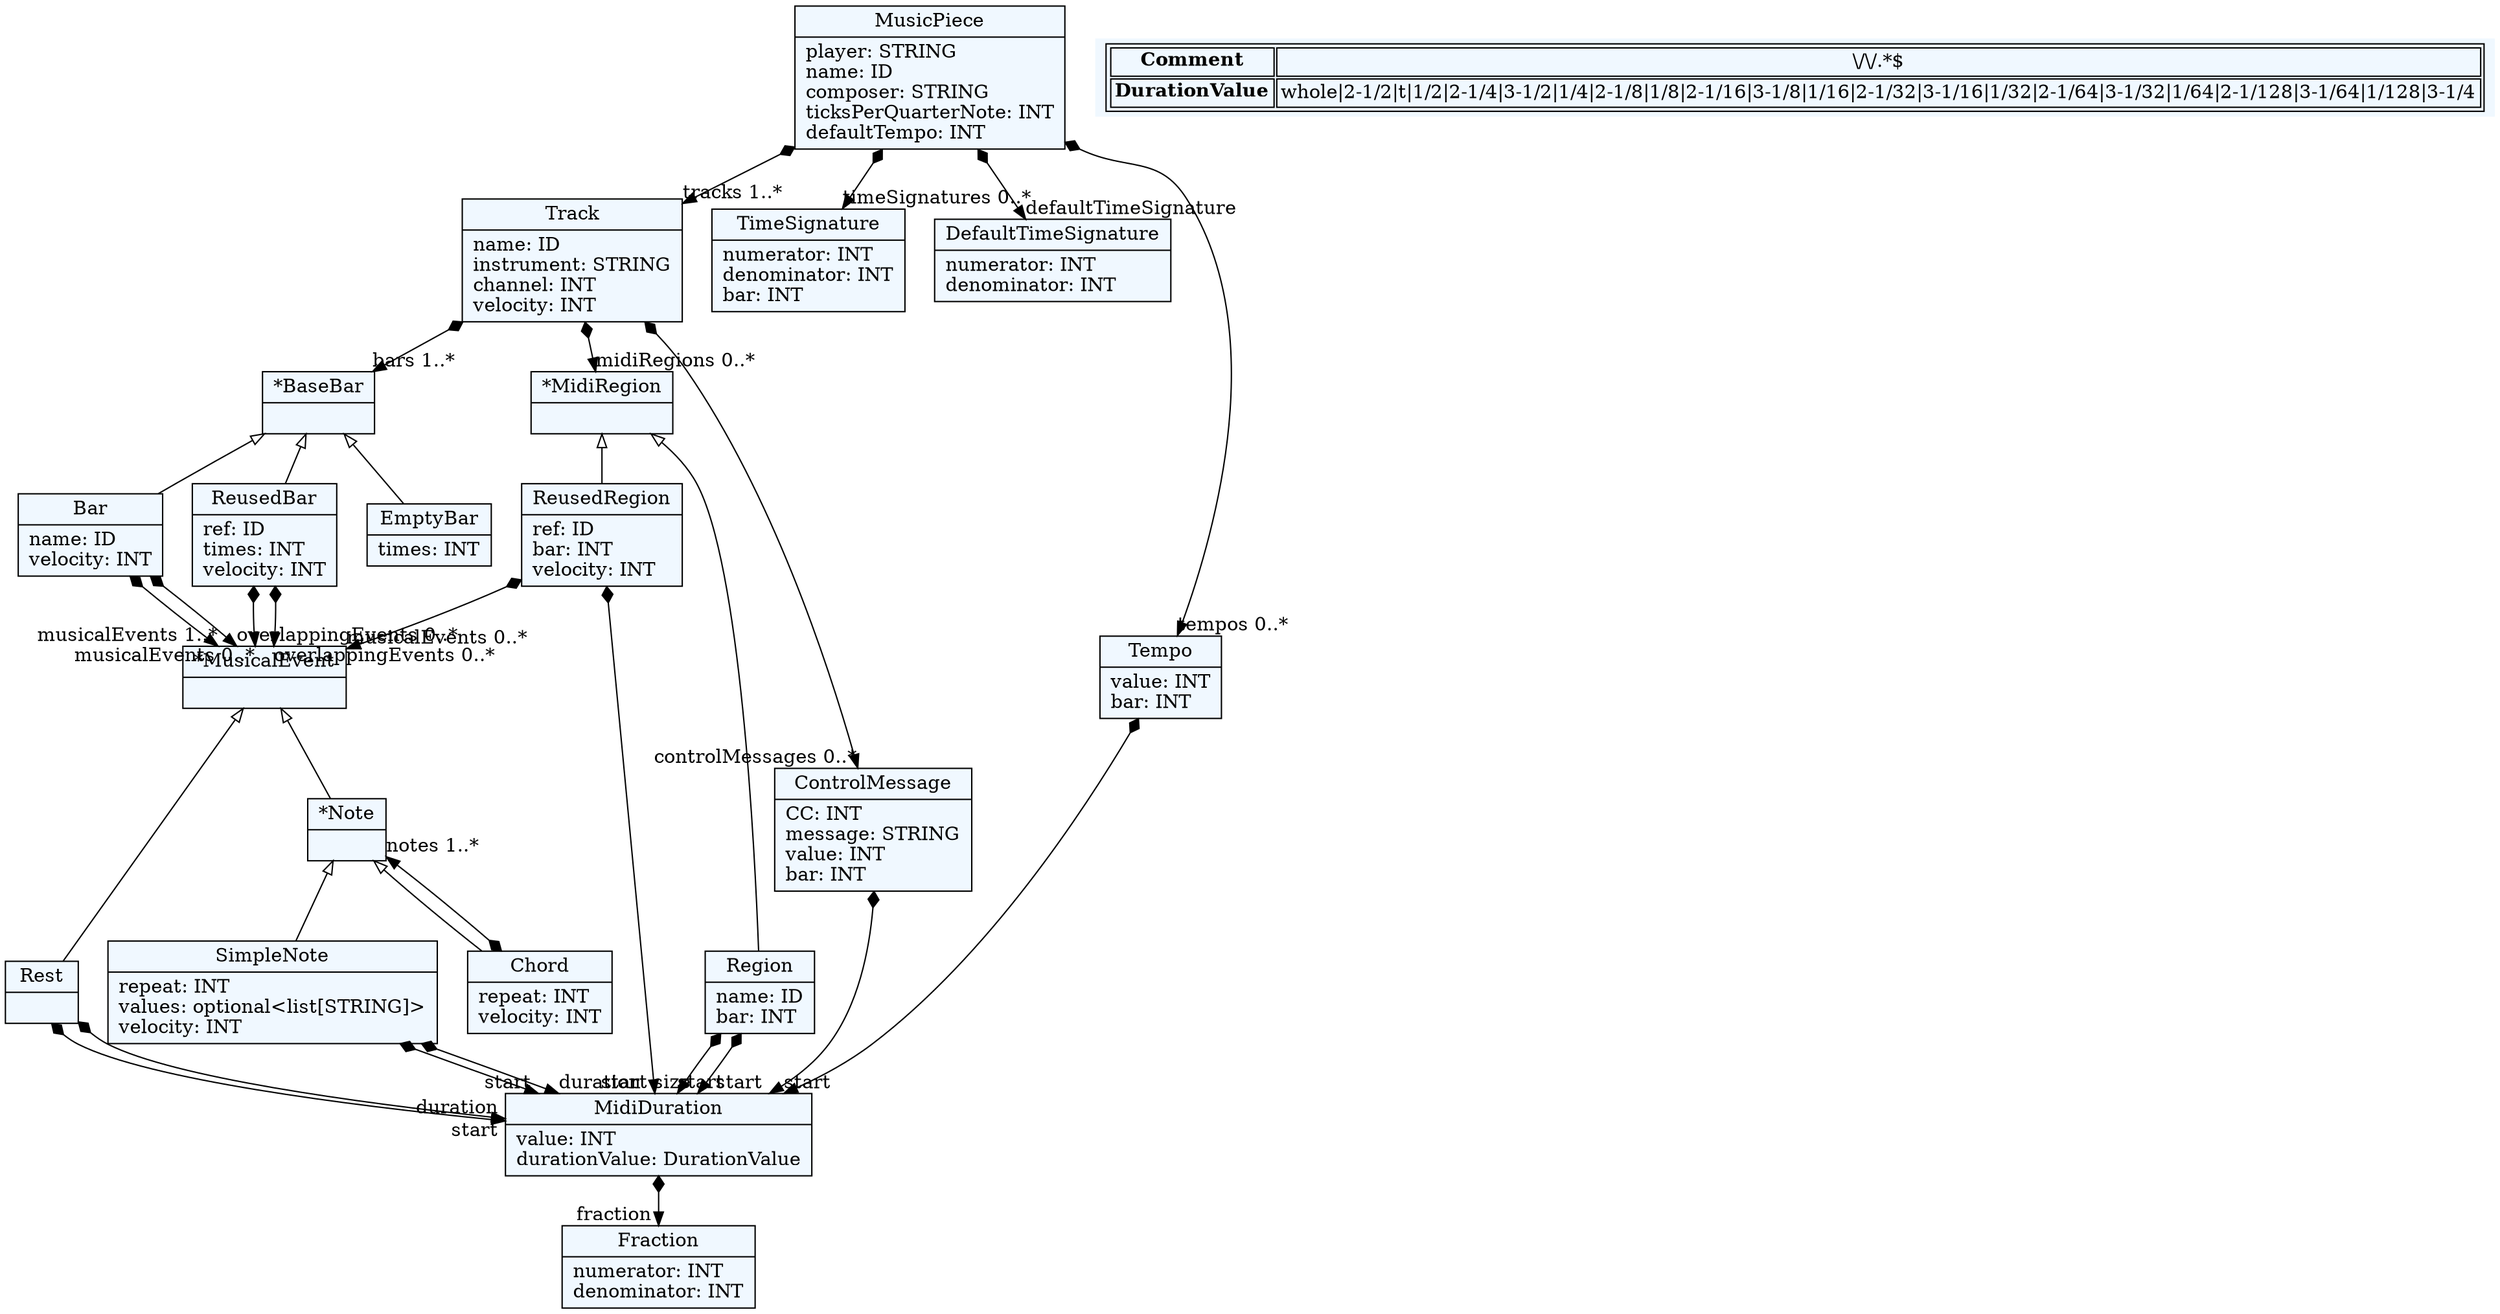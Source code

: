 
    digraph textX {
    fontname = "Bitstream Vera Sans"
    fontsize = 8
    node[
        shape=record,
        style=filled,
        fillcolor=aliceblue
    ]
    nodesep = 0.3
    edge[dir=black,arrowtail=empty]


94268296950704[ label="{MusicPiece|player: STRING\lname: ID\lcomposer: STRING\lticksPerQuarterNote: INT\ldefaultTempo: INT\l}"]

94268296954880[ label="{Tempo|value: INT\lbar: INT\l}"]

94268296979952[ label="{TimeSignature|numerator: INT\ldenominator: INT\lbar: INT\l}"]

94268296983520[ label="{DefaultTimeSignature|numerator: INT\ldenominator: INT\l}"]

94268296987088[ label="{Track|name: ID\linstrument: STRING\lchannel: INT\lvelocity: INT\l}"]

94268296991776[ label="{ControlMessage|CC: INT\lmessage: STRING\lvalue: INT\lbar: INT\l}"]

94268296995344[ label="{*BaseBar|}"]

94268296851104[ label="{Bar|name: ID\lvelocity: INT\l}"]

94268296999968[ label="{ReusedBar|ref: ID\ltimes: INT\lvelocity: INT\l}"]

94268297003536[ label="{EmptyBar|times: INT\l}"]

94268297007104[ label="{*MusicalEvent|}"]

94268297011264[ label="{*Note|}"]

94268297014832[ label="{SimpleNote|repeat: INT\lvalues: optional\<list[STRING]\>\lvelocity: INT\l}"]

94268297018400[ label="{MidiDuration|value: INT\ldurationValue: DurationValue\l}"]

94268297021968[ label="{Fraction|numerator: INT\ldenominator: INT\l}"]

94268297029104[ label="{Chord|repeat: INT\lvelocity: INT\l}"]

94268297032672[ label="{Rest|}"]

94268297036240[ label="{*MidiRegion|}"]

94268297039808[ label="{Region|name: ID\lbar: INT\l}"]

94268297043376[ label="{ReusedRegion|ref: ID\lbar: INT\lvelocity: INT\l}"]



94268296950704 -> 94268296954880[arrowtail=diamond, dir=both, headlabel="tempos 0..*"]
94268296950704 -> 94268296983520[arrowtail=diamond, dir=both, headlabel="defaultTimeSignature "]
94268296950704 -> 94268296979952[arrowtail=diamond, dir=both, headlabel="timeSignatures 0..*"]
94268296950704 -> 94268296987088[arrowtail=diamond, dir=both, headlabel="tracks 1..*"]
94268296954880 -> 94268297018400[arrowtail=diamond, dir=both, headlabel="start "]
94268296987088 -> 94268296991776[arrowtail=diamond, dir=both, headlabel="controlMessages 0..*"]
94268296987088 -> 94268296995344[arrowtail=diamond, dir=both, headlabel="bars 1..*"]
94268296987088 -> 94268297036240[arrowtail=diamond, dir=both, headlabel="midiRegions 0..*"]
94268296991776 -> 94268297018400[arrowtail=diamond, dir=both, headlabel="start "]
94268296995344 -> 94268296851104 [dir=back]
94268296995344 -> 94268296999968 [dir=back]
94268296995344 -> 94268297003536 [dir=back]
94268296851104 -> 94268297007104[arrowtail=diamond, dir=both, headlabel="musicalEvents 1..*"]
94268296851104 -> 94268297007104[arrowtail=diamond, dir=both, headlabel="overlappingEvents 0..*"]
94268296999968 -> 94268297007104[arrowtail=diamond, dir=both, headlabel="musicalEvents 0..*"]
94268296999968 -> 94268297007104[arrowtail=diamond, dir=both, headlabel="overlappingEvents 0..*"]
94268297007104 -> 94268297011264 [dir=back]
94268297007104 -> 94268297032672 [dir=back]
94268297011264 -> 94268297014832 [dir=back]
94268297011264 -> 94268297029104 [dir=back]
94268297014832 -> 94268297018400[arrowtail=diamond, dir=both, headlabel="start "]
94268297014832 -> 94268297018400[arrowtail=diamond, dir=both, headlabel="duration "]
94268297018400 -> 94268297021968[arrowtail=diamond, dir=both, headlabel="fraction "]
94268297029104 -> 94268297011264[arrowtail=diamond, dir=both, headlabel="notes 1..*"]
94268297032672 -> 94268297018400[arrowtail=diamond, dir=both, headlabel="start "]
94268297032672 -> 94268297018400[arrowtail=diamond, dir=both, headlabel="duration "]
94268297036240 -> 94268297039808 [dir=back]
94268297036240 -> 94268297043376 [dir=back]
94268297039808 -> 94268297018400[arrowtail=diamond, dir=both, headlabel="start "]
94268297039808 -> 94268297018400[arrowtail=diamond, dir=both, headlabel="size "]
94268297043376 -> 94268297018400[arrowtail=diamond, dir=both, headlabel="start "]
94268297043376 -> 94268297007104[arrowtail=diamond, dir=both, headlabel="musicalEvents 0..*"]
match_rules [ shape=plaintext, label=< <table>
	<tr>
		<td><b>Comment</b></td><td>\/\/.*$</td>
	</tr>
	<tr>
		<td><b>DurationValue</b></td><td>whole|2-1/2|t|1/2|2-1/4|3-1/2|1/4|2-1/8|1/8|2-1/16|3-1/8|1/16|2-1/32|3-1/16|1/32|2-1/64|3-1/32|1/64|2-1/128|3-1/64|1/128|3-1/4</td>
	</tr>
</table> >]


}
